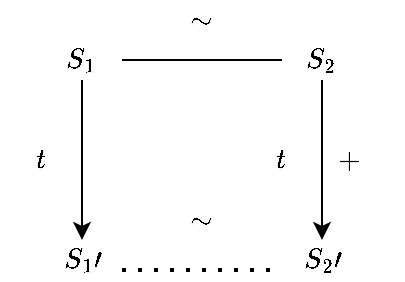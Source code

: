 <mxfile version="14.6.13" type="github">
  <diagram id="mWM2Um7yC8kH5mSZbikS" name="Page-1">
    <mxGraphModel dx="782" dy="408" grid="1" gridSize="10" guides="1" tooltips="1" connect="1" arrows="1" fold="1" page="1" pageScale="1" pageWidth="827" pageHeight="1169" math="1" shadow="0">
      <root>
        <mxCell id="0" />
        <mxCell id="1" parent="0" />
        <mxCell id="qcOtO-klVgc8njDElr95-3" value="" style="edgeStyle=orthogonalEdgeStyle;rounded=0;orthogonalLoop=1;jettySize=auto;html=1;" edge="1" parent="1" source="qcOtO-klVgc8njDElr95-1" target="qcOtO-klVgc8njDElr95-2">
          <mxGeometry relative="1" as="geometry" />
        </mxCell>
        <mxCell id="qcOtO-klVgc8njDElr95-1" value="$$S_1$$" style="text;html=1;strokeColor=none;fillColor=none;align=center;verticalAlign=middle;whiteSpace=wrap;rounded=0;" vertex="1" parent="1">
          <mxGeometry x="240" y="110" width="40" height="20" as="geometry" />
        </mxCell>
        <mxCell id="qcOtO-klVgc8njDElr95-2" value="$$S_1\prime$$" style="text;html=1;strokeColor=none;fillColor=none;align=center;verticalAlign=middle;whiteSpace=wrap;rounded=0;" vertex="1" parent="1">
          <mxGeometry x="240" y="210" width="40" height="20" as="geometry" />
        </mxCell>
        <mxCell id="qcOtO-klVgc8njDElr95-8" value="" style="edgeStyle=orthogonalEdgeStyle;rounded=0;orthogonalLoop=1;jettySize=auto;html=1;" edge="1" parent="1" source="qcOtO-klVgc8njDElr95-4" target="qcOtO-klVgc8njDElr95-7">
          <mxGeometry relative="1" as="geometry" />
        </mxCell>
        <mxCell id="qcOtO-klVgc8njDElr95-4" value="$$S_2$$" style="text;html=1;strokeColor=none;fillColor=none;align=center;verticalAlign=middle;whiteSpace=wrap;rounded=0;" vertex="1" parent="1">
          <mxGeometry x="360" y="110" width="40" height="20" as="geometry" />
        </mxCell>
        <mxCell id="qcOtO-klVgc8njDElr95-6" value="" style="endArrow=none;html=1;exitX=1;exitY=0.5;exitDx=0;exitDy=0;entryX=0;entryY=0.5;entryDx=0;entryDy=0;" edge="1" parent="1" source="qcOtO-klVgc8njDElr95-1" target="qcOtO-klVgc8njDElr95-4">
          <mxGeometry width="50" height="50" relative="1" as="geometry">
            <mxPoint x="380" y="240" as="sourcePoint" />
            <mxPoint x="430" y="190" as="targetPoint" />
          </mxGeometry>
        </mxCell>
        <mxCell id="qcOtO-klVgc8njDElr95-7" value="$$S_2\prime$$" style="text;html=1;strokeColor=none;fillColor=none;align=center;verticalAlign=middle;whiteSpace=wrap;rounded=0;" vertex="1" parent="1">
          <mxGeometry x="360" y="210" width="40" height="20" as="geometry" />
        </mxCell>
        <mxCell id="qcOtO-klVgc8njDElr95-9" value="" style="endArrow=none;dashed=1;html=1;dashPattern=1 3;strokeWidth=2;exitX=1;exitY=0.75;exitDx=0;exitDy=0;entryX=0;entryY=0.75;entryDx=0;entryDy=0;" edge="1" parent="1" source="qcOtO-klVgc8njDElr95-2" target="qcOtO-klVgc8njDElr95-7">
          <mxGeometry width="50" height="50" relative="1" as="geometry">
            <mxPoint x="380" y="240" as="sourcePoint" />
            <mxPoint x="430" y="190" as="targetPoint" />
          </mxGeometry>
        </mxCell>
        <mxCell id="qcOtO-klVgc8njDElr95-11" value="$$t$$" style="text;html=1;strokeColor=none;fillColor=none;align=center;verticalAlign=middle;whiteSpace=wrap;rounded=0;" vertex="1" parent="1">
          <mxGeometry x="220" y="160" width="40" height="20" as="geometry" />
        </mxCell>
        <mxCell id="qcOtO-klVgc8njDElr95-13" value="$$t$$" style="text;html=1;strokeColor=none;fillColor=none;align=center;verticalAlign=middle;whiteSpace=wrap;rounded=0;" vertex="1" parent="1">
          <mxGeometry x="340" y="160" width="40" height="20" as="geometry" />
        </mxCell>
        <mxCell id="qcOtO-klVgc8njDElr95-14" value="$$+$$" style="text;html=1;strokeColor=none;fillColor=none;align=center;verticalAlign=middle;whiteSpace=wrap;rounded=0;" vertex="1" parent="1">
          <mxGeometry x="374" y="160" width="40" height="20" as="geometry" />
        </mxCell>
        <mxCell id="qcOtO-klVgc8njDElr95-15" value="$$\sim$$" style="text;html=1;strokeColor=none;fillColor=none;align=center;verticalAlign=middle;whiteSpace=wrap;rounded=0;" vertex="1" parent="1">
          <mxGeometry x="300" y="90" width="40" height="20" as="geometry" />
        </mxCell>
        <mxCell id="qcOtO-klVgc8njDElr95-16" value="$$\sim$$" style="text;html=1;strokeColor=none;fillColor=none;align=center;verticalAlign=middle;whiteSpace=wrap;rounded=0;" vertex="1" parent="1">
          <mxGeometry x="300" y="190" width="40" height="20" as="geometry" />
        </mxCell>
      </root>
    </mxGraphModel>
  </diagram>
</mxfile>
